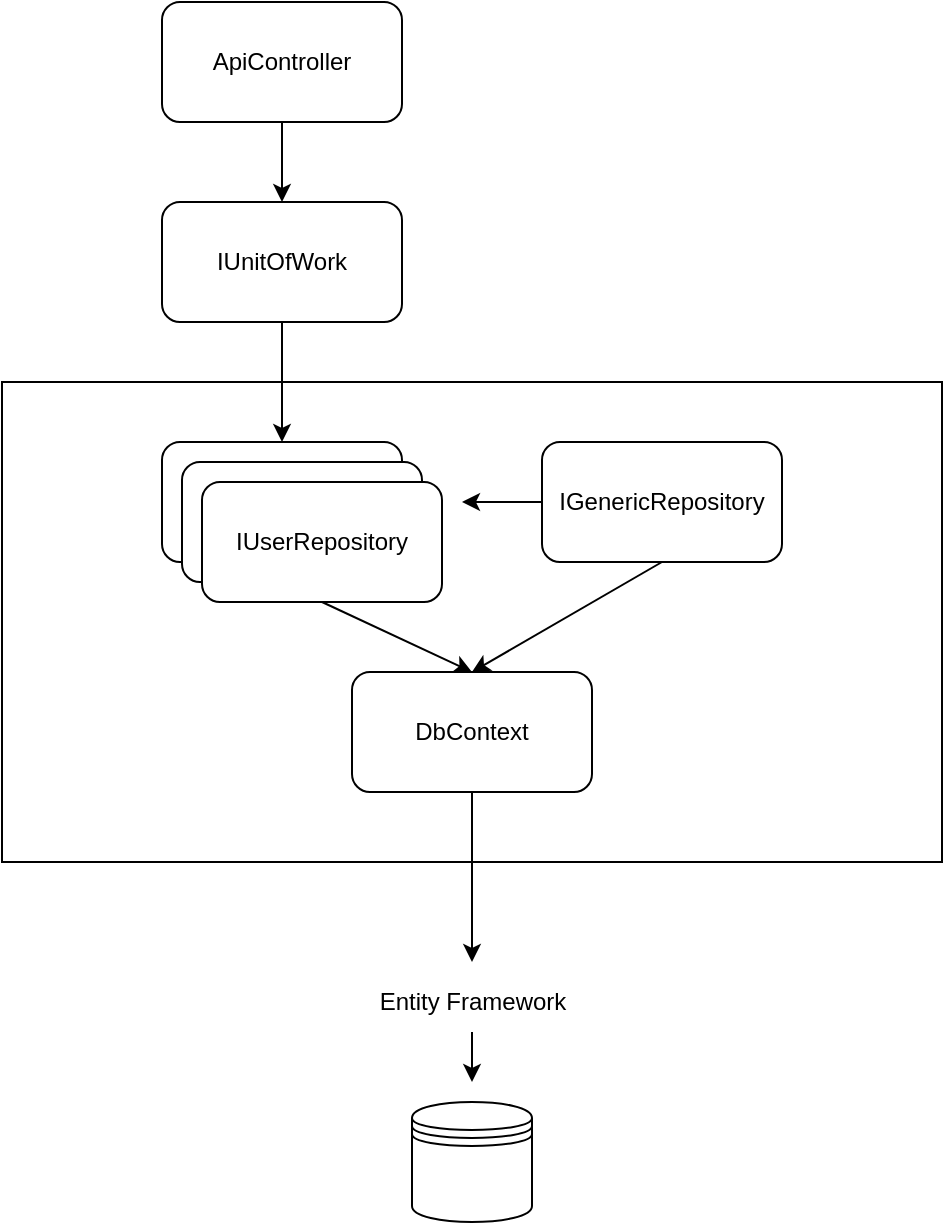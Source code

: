 <mxfile>
    <diagram id="z5pqA5-TCtFVAGAJmy7O" name="Page-1">
        <mxGraphModel dx="622" dy="597" grid="1" gridSize="10" guides="1" tooltips="1" connect="1" arrows="1" fold="1" page="1" pageScale="1" pageWidth="850" pageHeight="1100" math="0" shadow="0">
            <root>
                <mxCell id="0"/>
                <mxCell id="1" parent="0"/>
                <mxCell id="15" value="" style="whiteSpace=wrap;html=1;" vertex="1" parent="1">
                    <mxGeometry x="190" y="340" width="470" height="240" as="geometry"/>
                </mxCell>
                <mxCell id="3" style="edgeStyle=none;html=1;exitX=0.5;exitY=1;exitDx=0;exitDy=0;" edge="1" parent="1" source="2">
                    <mxGeometry relative="1" as="geometry">
                        <mxPoint x="330" y="370" as="targetPoint"/>
                    </mxGeometry>
                </mxCell>
                <mxCell id="2" value="IUnitOfWork" style="rounded=1;whiteSpace=wrap;html=1;" parent="1" vertex="1">
                    <mxGeometry x="270" y="250" width="120" height="60" as="geometry"/>
                </mxCell>
                <mxCell id="14" value="" style="group" vertex="1" connectable="0" parent="1">
                    <mxGeometry x="270" y="370" width="310" height="175" as="geometry"/>
                </mxCell>
                <mxCell id="4" value="IUserRepository" style="rounded=1;whiteSpace=wrap;html=1;" vertex="1" parent="14">
                    <mxGeometry width="120" height="60" as="geometry"/>
                </mxCell>
                <mxCell id="5" value="IUserRepository" style="rounded=1;whiteSpace=wrap;html=1;" vertex="1" parent="14">
                    <mxGeometry x="10" y="10" width="120" height="60" as="geometry"/>
                </mxCell>
                <mxCell id="6" value="IUserRepository" style="rounded=1;whiteSpace=wrap;html=1;" vertex="1" parent="14">
                    <mxGeometry x="20" y="20" width="120" height="60" as="geometry"/>
                </mxCell>
                <mxCell id="8" style="edgeStyle=none;html=1;exitX=0;exitY=0.5;exitDx=0;exitDy=0;" edge="1" parent="14" source="7">
                    <mxGeometry relative="1" as="geometry">
                        <mxPoint x="150" y="30" as="targetPoint"/>
                    </mxGeometry>
                </mxCell>
                <mxCell id="7" value="IGenericRepository" style="rounded=1;whiteSpace=wrap;html=1;" vertex="1" parent="14">
                    <mxGeometry x="190" width="120" height="60" as="geometry"/>
                </mxCell>
                <mxCell id="9" value="DbContext" style="rounded=1;whiteSpace=wrap;html=1;" vertex="1" parent="14">
                    <mxGeometry x="95" y="115" width="120" height="60" as="geometry"/>
                </mxCell>
                <mxCell id="12" style="edgeStyle=none;html=1;exitX=0.5;exitY=1;exitDx=0;exitDy=0;entryX=0.5;entryY=0;entryDx=0;entryDy=0;" edge="1" parent="14" source="6" target="9">
                    <mxGeometry relative="1" as="geometry"/>
                </mxCell>
                <mxCell id="13" style="edgeStyle=none;html=1;exitX=0.5;exitY=1;exitDx=0;exitDy=0;entryX=0.5;entryY=0;entryDx=0;entryDy=0;" edge="1" parent="14" source="7" target="9">
                    <mxGeometry relative="1" as="geometry"/>
                </mxCell>
                <mxCell id="11" value="&lt;br&gt;" style="text;html=1;align=center;verticalAlign=middle;resizable=0;points=[];autosize=1;strokeColor=none;fillColor=none;" vertex="1" parent="14">
                    <mxGeometry x="50" y="85" width="20" height="30" as="geometry"/>
                </mxCell>
                <mxCell id="17" style="edgeStyle=none;html=1;exitX=0.5;exitY=1;exitDx=0;exitDy=0;entryX=0.5;entryY=0;entryDx=0;entryDy=0;" edge="1" parent="1" source="16" target="2">
                    <mxGeometry relative="1" as="geometry"/>
                </mxCell>
                <mxCell id="16" value="ApiController" style="rounded=1;whiteSpace=wrap;html=1;" vertex="1" parent="1">
                    <mxGeometry x="270" y="150" width="120" height="60" as="geometry"/>
                </mxCell>
                <mxCell id="18" style="edgeStyle=none;html=1;exitX=0.5;exitY=1;exitDx=0;exitDy=0;" edge="1" parent="1" source="9">
                    <mxGeometry relative="1" as="geometry">
                        <mxPoint x="425" y="630" as="targetPoint"/>
                    </mxGeometry>
                </mxCell>
                <mxCell id="19" value="" style="shape=datastore;whiteSpace=wrap;html=1;" vertex="1" parent="1">
                    <mxGeometry x="395" y="700" width="60" height="60" as="geometry"/>
                </mxCell>
                <mxCell id="21" value="" style="edgeStyle=none;html=1;" edge="1" parent="1" source="20">
                    <mxGeometry relative="1" as="geometry">
                        <mxPoint x="425" y="690" as="targetPoint"/>
                    </mxGeometry>
                </mxCell>
                <mxCell id="20" value="Entity Framework" style="text;html=1;align=center;verticalAlign=middle;resizable=0;points=[];autosize=1;strokeColor=none;fillColor=none;" vertex="1" parent="1">
                    <mxGeometry x="365" y="635" width="120" height="30" as="geometry"/>
                </mxCell>
            </root>
        </mxGraphModel>
    </diagram>
</mxfile>